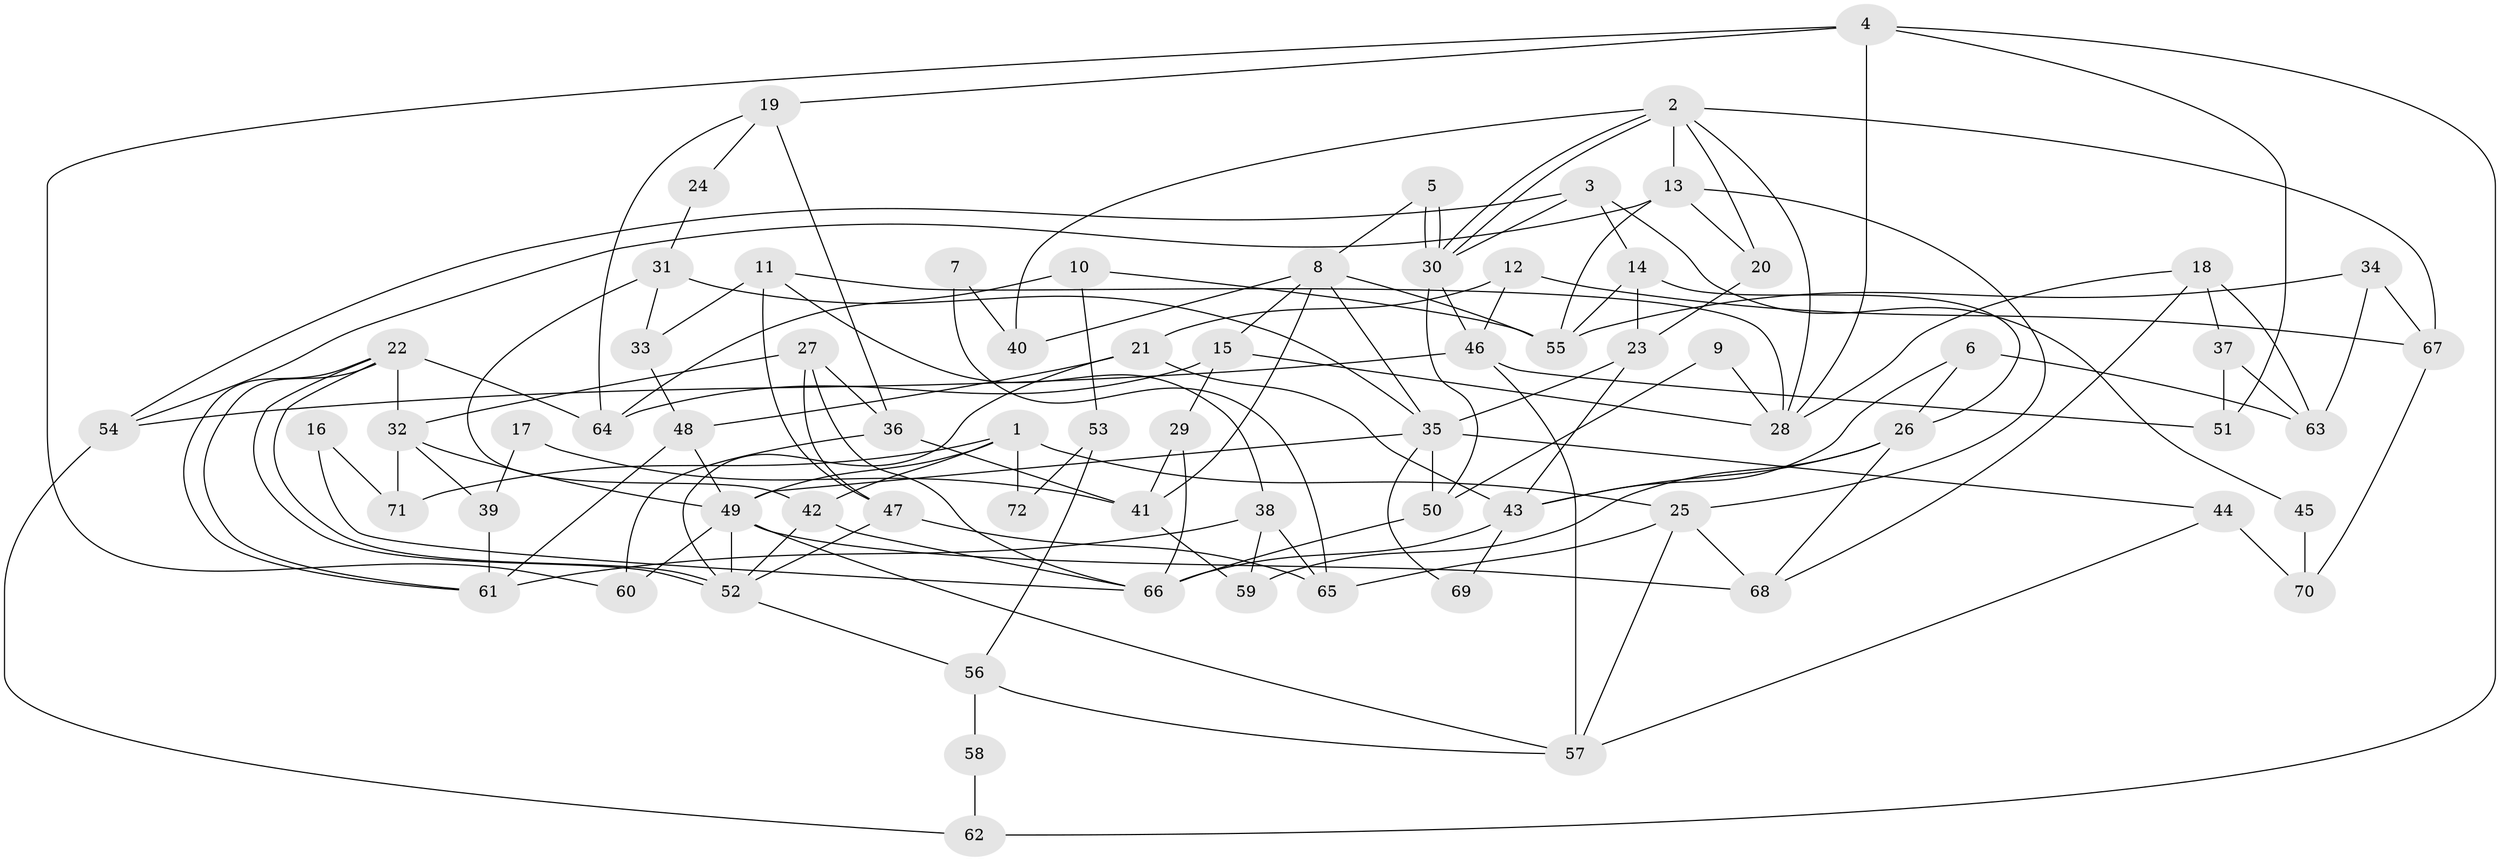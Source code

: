// coarse degree distribution, {7: 0.16666666666666666, 6: 0.21428571428571427, 3: 0.19047619047619047, 5: 0.19047619047619047, 2: 0.023809523809523808, 4: 0.14285714285714285, 9: 0.047619047619047616, 11: 0.023809523809523808}
// Generated by graph-tools (version 1.1) at 2025/41/03/06/25 10:41:58]
// undirected, 72 vertices, 144 edges
graph export_dot {
graph [start="1"]
  node [color=gray90,style=filled];
  1;
  2;
  3;
  4;
  5;
  6;
  7;
  8;
  9;
  10;
  11;
  12;
  13;
  14;
  15;
  16;
  17;
  18;
  19;
  20;
  21;
  22;
  23;
  24;
  25;
  26;
  27;
  28;
  29;
  30;
  31;
  32;
  33;
  34;
  35;
  36;
  37;
  38;
  39;
  40;
  41;
  42;
  43;
  44;
  45;
  46;
  47;
  48;
  49;
  50;
  51;
  52;
  53;
  54;
  55;
  56;
  57;
  58;
  59;
  60;
  61;
  62;
  63;
  64;
  65;
  66;
  67;
  68;
  69;
  70;
  71;
  72;
  1 -- 42;
  1 -- 49;
  1 -- 25;
  1 -- 71;
  1 -- 72;
  2 -- 30;
  2 -- 30;
  2 -- 13;
  2 -- 20;
  2 -- 28;
  2 -- 40;
  2 -- 67;
  3 -- 14;
  3 -- 30;
  3 -- 45;
  3 -- 54;
  4 -- 60;
  4 -- 28;
  4 -- 19;
  4 -- 51;
  4 -- 62;
  5 -- 30;
  5 -- 30;
  5 -- 8;
  6 -- 26;
  6 -- 43;
  6 -- 63;
  7 -- 40;
  7 -- 65;
  8 -- 35;
  8 -- 15;
  8 -- 40;
  8 -- 41;
  8 -- 55;
  9 -- 50;
  9 -- 28;
  10 -- 64;
  10 -- 55;
  10 -- 53;
  11 -- 47;
  11 -- 38;
  11 -- 28;
  11 -- 33;
  12 -- 46;
  12 -- 21;
  12 -- 67;
  13 -- 55;
  13 -- 25;
  13 -- 20;
  13 -- 54;
  14 -- 55;
  14 -- 26;
  14 -- 23;
  15 -- 28;
  15 -- 29;
  15 -- 64;
  16 -- 71;
  16 -- 66;
  17 -- 39;
  17 -- 41;
  18 -- 63;
  18 -- 28;
  18 -- 37;
  18 -- 68;
  19 -- 64;
  19 -- 24;
  19 -- 36;
  20 -- 23;
  21 -- 48;
  21 -- 52;
  21 -- 43;
  22 -- 61;
  22 -- 61;
  22 -- 52;
  22 -- 52;
  22 -- 32;
  22 -- 64;
  23 -- 35;
  23 -- 43;
  24 -- 31;
  25 -- 57;
  25 -- 65;
  25 -- 68;
  26 -- 68;
  26 -- 43;
  26 -- 59;
  27 -- 32;
  27 -- 66;
  27 -- 36;
  27 -- 47;
  29 -- 41;
  29 -- 66;
  30 -- 46;
  30 -- 50;
  31 -- 42;
  31 -- 35;
  31 -- 33;
  32 -- 49;
  32 -- 39;
  32 -- 71;
  33 -- 48;
  34 -- 67;
  34 -- 63;
  34 -- 55;
  35 -- 49;
  35 -- 44;
  35 -- 50;
  35 -- 69;
  36 -- 41;
  36 -- 60;
  37 -- 51;
  37 -- 63;
  38 -- 59;
  38 -- 61;
  38 -- 65;
  39 -- 61;
  41 -- 59;
  42 -- 52;
  42 -- 66;
  43 -- 66;
  43 -- 69;
  44 -- 57;
  44 -- 70;
  45 -- 70;
  46 -- 54;
  46 -- 51;
  46 -- 57;
  47 -- 65;
  47 -- 52;
  48 -- 49;
  48 -- 61;
  49 -- 68;
  49 -- 52;
  49 -- 57;
  49 -- 60;
  50 -- 66;
  52 -- 56;
  53 -- 56;
  53 -- 72;
  54 -- 62;
  56 -- 57;
  56 -- 58;
  58 -- 62;
  67 -- 70;
}
